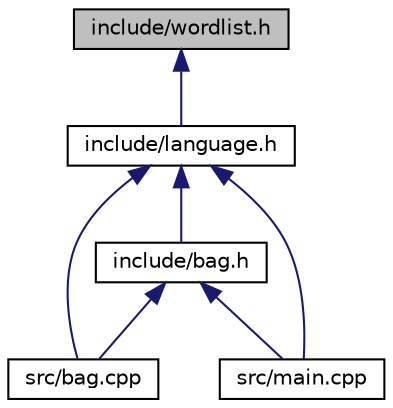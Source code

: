 digraph "include/wordlist.h"
{
  edge [fontname="Helvetica",fontsize="10",labelfontname="Helvetica",labelfontsize="10"];
  node [fontname="Helvetica",fontsize="10",shape=record];
  Node3 [label="include/wordlist.h",height=0.2,width=0.4,color="black", fillcolor="grey75", style="filled", fontcolor="black"];
  Node3 -> Node4 [dir="back",color="midnightblue",fontsize="10",style="solid"];
  Node4 [label="include/language.h",height=0.2,width=0.4,color="black", fillcolor="white", style="filled",URL="$language_8h.html",tooltip="Fully functional static library to handle languages, which are represented as a full list of allowed ..."];
  Node4 -> Node5 [dir="back",color="midnightblue",fontsize="10",style="solid"];
  Node5 [label="include/bag.h",height=0.2,width=0.4,color="black", fillcolor="white", style="filled",URL="$bag_8h.html"];
  Node5 -> Node6 [dir="back",color="midnightblue",fontsize="10",style="solid"];
  Node6 [label="src/bag.cpp",height=0.2,width=0.4,color="black", fillcolor="white", style="filled",URL="$bag_8cpp.html"];
  Node5 -> Node7 [dir="back",color="midnightblue",fontsize="10",style="solid"];
  Node7 [label="src/main.cpp",height=0.2,width=0.4,color="black", fillcolor="white", style="filled",URL="$main_8cpp.html"];
  Node4 -> Node6 [dir="back",color="midnightblue",fontsize="10",style="solid"];
  Node4 -> Node7 [dir="back",color="midnightblue",fontsize="10",style="solid"];
}
